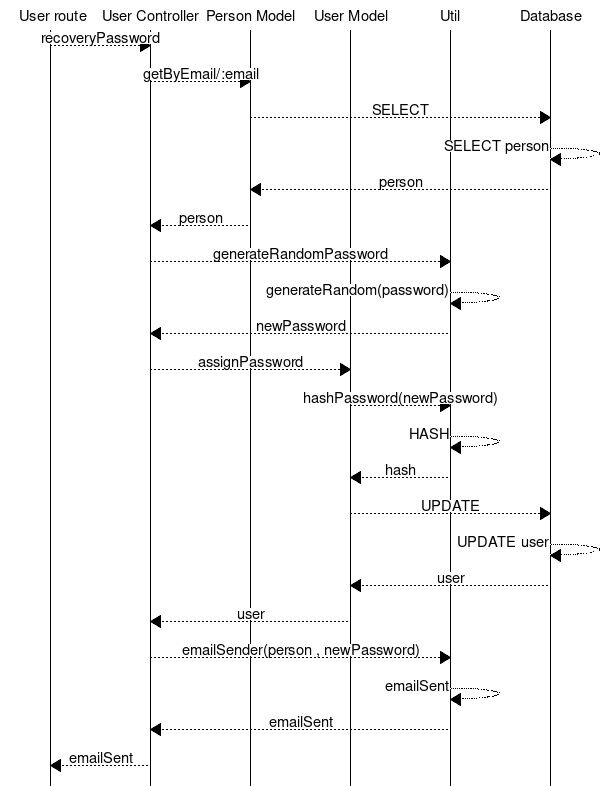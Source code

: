 msc{
  userRoute [label=" User route"],
  userController [label="User Controller"],
  personModel [label="Person Model"],
  userModel [label="User Model"],
  util [label = "Util"],
  database [label="Database"];

  userRoute >> userController [label = "recoveryPassword"];
  userController >> personModel [label = "getByEmail/:email"];
  personModel >> database [ label = "SELECT"];
  database >> database [label = "SELECT person"];
  database >> personModel [label = "person"];
  personModel >> userController [label = "person"];
  userController >> util [label = "generateRandomPassword"];
  util >> util [label = "generateRandom(password)"];
  util >> userController [label = "newPassword"];
  userController >> userModel [label = "assignPassword"];
  userModel >> util [label = "hashPassword(newPassword)"];
  util >> util [ label = "HASH"];
  util >> userModel [label = "hash"];
  userModel >> database [label = "UPDATE"];
  database >> database [label = "UPDATE user"];
  database >> userModel [label = "user"];
  userModel >> userController [label = "user"];
  userController >> util [label = "emailSender(person , newPassword)"];
  util >> util [label = "emailSent"];
  util >> userController [label = "emailSent"];
  userController >> userRoute [label = "emailSent"];


}